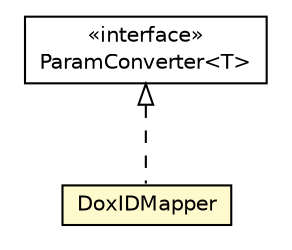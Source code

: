 #!/usr/local/bin/dot
#
# Class diagram 
# Generated by UMLGraph version R5_6-24-gf6e263 (http://www.umlgraph.org/)
#

digraph G {
	edge [fontname="Helvetica",fontsize=10,labelfontname="Helvetica",labelfontsize=10];
	node [fontname="Helvetica",fontsize=10,shape=plaintext];
	nodesep=0.25;
	ranksep=0.5;
	// net.trajano.doxdb.rest.DoxIDMapper
	c601 [label=<<table title="net.trajano.doxdb.rest.DoxIDMapper" border="0" cellborder="1" cellspacing="0" cellpadding="2" port="p" bgcolor="lemonChiffon" href="./DoxIDMapper.html">
		<tr><td><table border="0" cellspacing="0" cellpadding="1">
<tr><td align="center" balign="center"> DoxIDMapper </td></tr>
		</table></td></tr>
		</table>>, URL="./DoxIDMapper.html", fontname="Helvetica", fontcolor="black", fontsize=10.0];
	//net.trajano.doxdb.rest.DoxIDMapper implements javax.ws.rs.ext.ParamConverter<T>
	c620:p -> c601:p [dir=back,arrowtail=empty,style=dashed];
	// javax.ws.rs.ext.ParamConverter<T>
	c620 [label=<<table title="javax.ws.rs.ext.ParamConverter" border="0" cellborder="1" cellspacing="0" cellpadding="2" port="p" href="http://java.sun.com/j2se/1.4.2/docs/api/javax/ws/rs/ext/ParamConverter.html">
		<tr><td><table border="0" cellspacing="0" cellpadding="1">
<tr><td align="center" balign="center"> &#171;interface&#187; </td></tr>
<tr><td align="center" balign="center"> ParamConverter&lt;T&gt; </td></tr>
		</table></td></tr>
		</table>>, URL="http://java.sun.com/j2se/1.4.2/docs/api/javax/ws/rs/ext/ParamConverter.html", fontname="Helvetica", fontcolor="black", fontsize=10.0];
}

